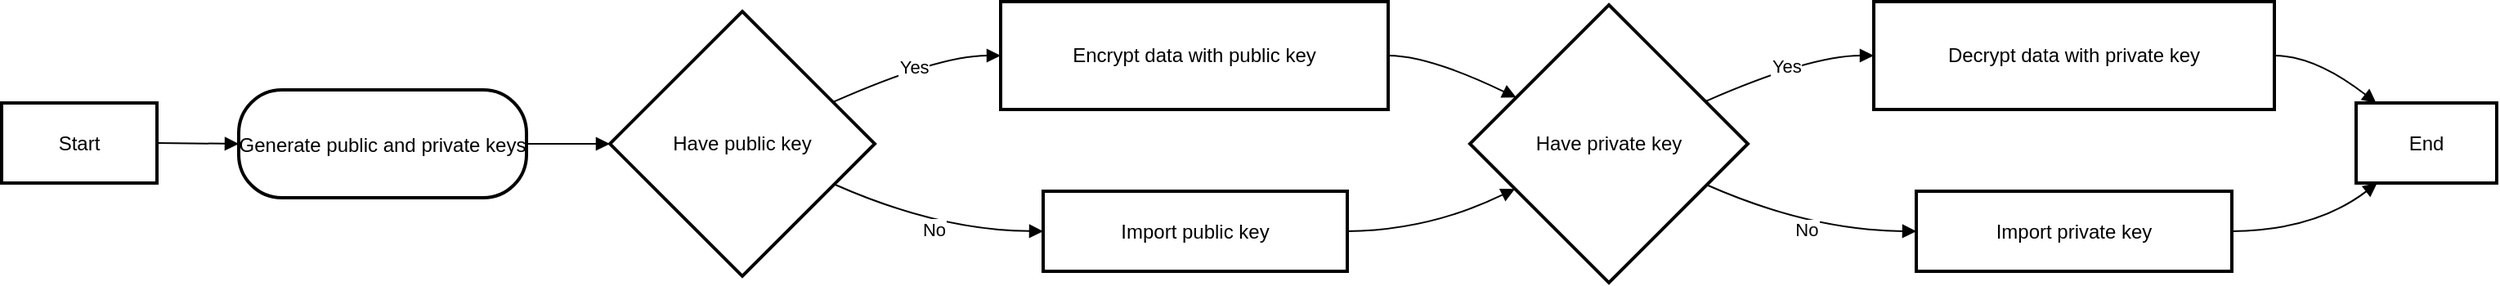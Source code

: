 <mxfile version="24.7.14">
  <diagram name="Page-1" id="vxwpmZBu2R9nNzob0kBe">
    <mxGraphModel>
      <root>
        <mxCell id="0" />
        <mxCell id="1" parent="0" />
        <mxCell id="2" value="Start" style="whiteSpace=wrap;strokeWidth=2;" vertex="1" parent="1">
          <mxGeometry x="8" y="70" width="95" height="49" as="geometry" />
        </mxCell>
        <mxCell id="3" value="Generate public and private keys" style="rounded=1;arcSize=40;strokeWidth=2" vertex="1" parent="1">
          <mxGeometry x="153" y="62" width="176" height="66" as="geometry" />
        </mxCell>
        <mxCell id="4" value="Have public key" style="rhombus;strokeWidth=2;whiteSpace=wrap;" vertex="1" parent="1">
          <mxGeometry x="380" y="14" width="162" height="162" as="geometry" />
        </mxCell>
        <mxCell id="5" value="Encrypt data with public key" style="whiteSpace=wrap;strokeWidth=2;" vertex="1" parent="1">
          <mxGeometry x="619" y="8" width="237" height="66" as="geometry" />
        </mxCell>
        <mxCell id="6" value="Import public key" style="whiteSpace=wrap;strokeWidth=2;" vertex="1" parent="1">
          <mxGeometry x="645" y="124" width="186" height="49" as="geometry" />
        </mxCell>
        <mxCell id="7" value="Have private key" style="rhombus;strokeWidth=2;whiteSpace=wrap;" vertex="1" parent="1">
          <mxGeometry x="906" y="10" width="170" height="170" as="geometry" />
        </mxCell>
        <mxCell id="8" value="Decrypt data with private key" style="whiteSpace=wrap;strokeWidth=2;" vertex="1" parent="1">
          <mxGeometry x="1153" y="8" width="245" height="66" as="geometry" />
        </mxCell>
        <mxCell id="9" value="Import private key" style="whiteSpace=wrap;strokeWidth=2;" vertex="1" parent="1">
          <mxGeometry x="1179" y="124" width="193" height="49" as="geometry" />
        </mxCell>
        <mxCell id="10" value="End" style="whiteSpace=wrap;strokeWidth=2;" vertex="1" parent="1">
          <mxGeometry x="1448" y="70" width="86" height="49" as="geometry" />
        </mxCell>
        <mxCell id="11" value="" style="curved=1;startArrow=none;endArrow=block;exitX=1;exitY=0.5;entryX=0;entryY=0.5;" edge="1" parent="1" source="2" target="3">
          <mxGeometry relative="1" as="geometry">
            <Array as="points" />
          </mxGeometry>
        </mxCell>
        <mxCell id="12" value="" style="curved=1;startArrow=none;endArrow=block;exitX=1;exitY=0.5;entryX=0;entryY=0.5;" edge="1" parent="1" source="3" target="4">
          <mxGeometry relative="1" as="geometry">
            <Array as="points" />
          </mxGeometry>
        </mxCell>
        <mxCell id="13" value="Yes" style="curved=1;startArrow=none;endArrow=block;exitX=1;exitY=0.27;entryX=0;entryY=0.5;" edge="1" parent="1" source="4" target="5">
          <mxGeometry relative="1" as="geometry">
            <Array as="points">
              <mxPoint x="581" y="41" />
            </Array>
          </mxGeometry>
        </mxCell>
        <mxCell id="14" value="No" style="curved=1;startArrow=none;endArrow=block;exitX=1;exitY=0.72;entryX=0;entryY=0.5;" edge="1" parent="1" source="4" target="6">
          <mxGeometry relative="1" as="geometry">
            <Array as="points">
              <mxPoint x="581" y="148" />
            </Array>
          </mxGeometry>
        </mxCell>
        <mxCell id="15" value="" style="curved=1;startArrow=none;endArrow=block;exitX=1;exitY=0.5;entryX=0;entryY=0.25;" edge="1" parent="1" source="5" target="7">
          <mxGeometry relative="1" as="geometry">
            <Array as="points">
              <mxPoint x="881" y="41" />
            </Array>
          </mxGeometry>
        </mxCell>
        <mxCell id="16" value="" style="curved=1;startArrow=none;endArrow=block;exitX=1;exitY=0.5;entryX=0;entryY=0.74;" edge="1" parent="1" source="6" target="7">
          <mxGeometry relative="1" as="geometry">
            <Array as="points">
              <mxPoint x="881" y="148" />
            </Array>
          </mxGeometry>
        </mxCell>
        <mxCell id="17" value="Yes" style="curved=1;startArrow=none;endArrow=block;exitX=1;exitY=0.28;entryX=0;entryY=0.5;" edge="1" parent="1" source="7" target="8">
          <mxGeometry relative="1" as="geometry">
            <Array as="points">
              <mxPoint x="1114" y="41" />
            </Array>
          </mxGeometry>
        </mxCell>
        <mxCell id="18" value="No" style="curved=1;startArrow=none;endArrow=block;exitX=1;exitY=0.71;entryX=0;entryY=0.5;" edge="1" parent="1" source="7" target="9">
          <mxGeometry relative="1" as="geometry">
            <Array as="points">
              <mxPoint x="1114" y="148" />
            </Array>
          </mxGeometry>
        </mxCell>
        <mxCell id="19" value="" style="curved=1;startArrow=none;endArrow=block;exitX=1;exitY=0.5;entryX=0.15;entryY=0.01;" edge="1" parent="1" source="8" target="10">
          <mxGeometry relative="1" as="geometry">
            <Array as="points">
              <mxPoint x="1423" y="41" />
            </Array>
          </mxGeometry>
        </mxCell>
        <mxCell id="20" value="" style="curved=1;startArrow=none;endArrow=block;exitX=1;exitY=0.5;entryX=0.15;entryY=1;" edge="1" parent="1" source="9" target="10">
          <mxGeometry relative="1" as="geometry">
            <Array as="points">
              <mxPoint x="1423" y="148" />
            </Array>
          </mxGeometry>
        </mxCell>
      </root>
    </mxGraphModel>
  </diagram>
</mxfile>
